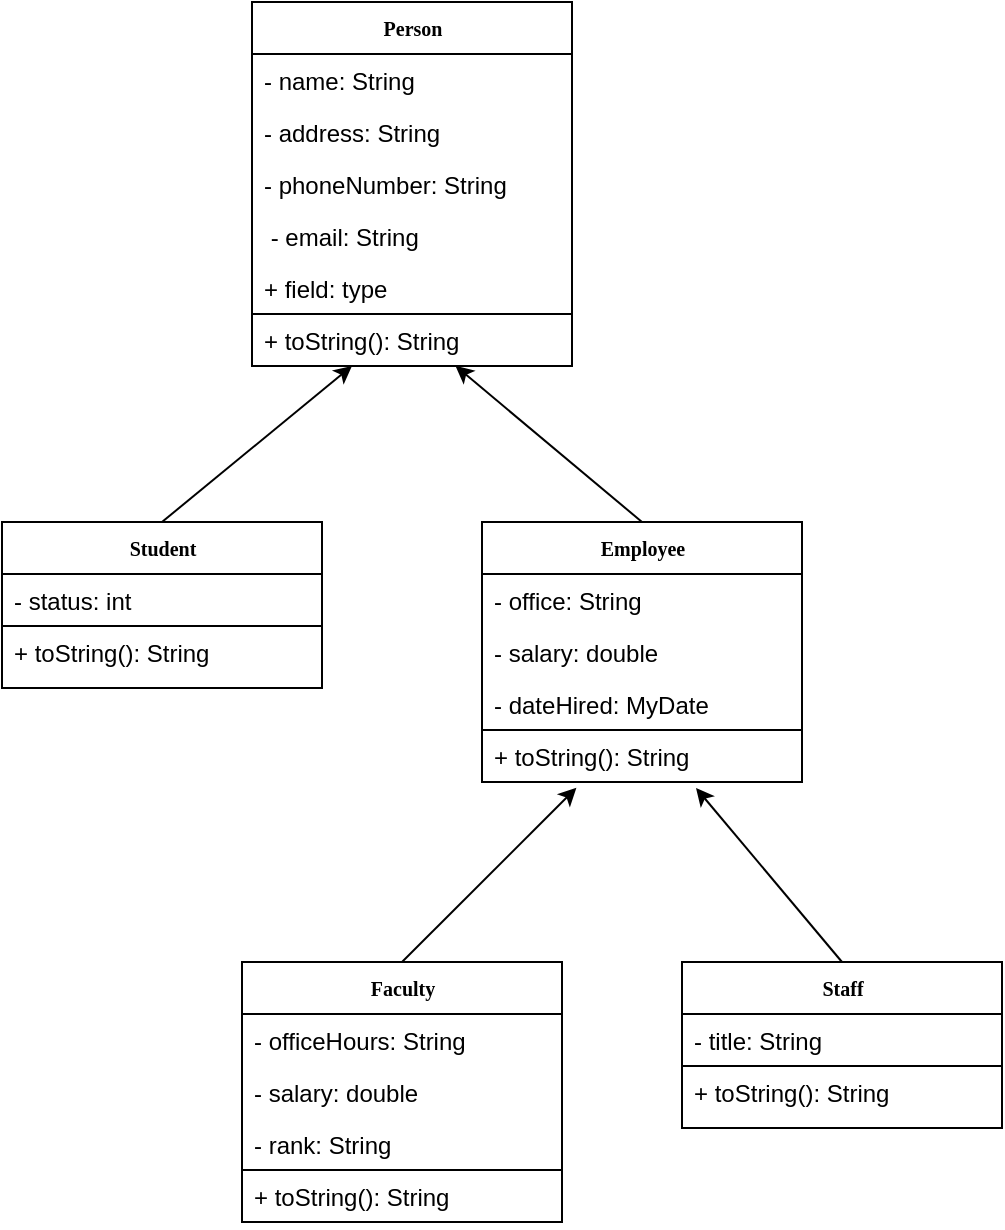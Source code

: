<mxfile version="24.7.12">
  <diagram name="Page-1" id="c4acf3e9-155e-7222-9cf6-157b1a14988f">
    <mxGraphModel dx="605" dy="745" grid="1" gridSize="10" guides="1" tooltips="1" connect="1" arrows="1" fold="1" page="1" pageScale="1" pageWidth="850" pageHeight="1100" background="none" math="0" shadow="0">
      <root>
        <mxCell id="0" />
        <mxCell id="1" parent="0" />
        <mxCell id="17acba5748e5396b-2" value="&lt;b&gt;Person&lt;/b&gt;" style="swimlane;html=1;fontStyle=0;childLayout=stackLayout;horizontal=1;startSize=26;fillColor=none;horizontalStack=0;resizeParent=1;resizeLast=0;collapsible=1;marginBottom=0;swimlaneFillColor=#ffffff;rounded=0;shadow=0;comic=0;labelBackgroundColor=none;strokeWidth=1;fontFamily=Verdana;fontSize=10;align=center;" parent="1" vertex="1">
          <mxGeometry x="365" y="40" width="160" height="182" as="geometry">
            <mxRectangle x="650" y="628" width="70" height="30" as="alternateBounds" />
          </mxGeometry>
        </mxCell>
        <mxCell id="17acba5748e5396b-4" value="&lt;span class=&quot;hljs-operator&quot;&gt;-&lt;/span&gt;&amp;nbsp;name: String" style="text;html=1;strokeColor=none;fillColor=none;align=left;verticalAlign=top;spacingLeft=4;spacingRight=4;whiteSpace=wrap;overflow=hidden;rotatable=0;points=[[0,0.5],[1,0.5]];portConstraint=eastwest;" parent="17acba5748e5396b-2" vertex="1">
          <mxGeometry y="26" width="160" height="26" as="geometry" />
        </mxCell>
        <mxCell id="17acba5748e5396b-6" value="&lt;span class=&quot;hljs-operator&quot;&gt;-&lt;/span&gt;&amp;nbsp;address: String" style="text;html=1;strokeColor=none;fillColor=none;align=left;verticalAlign=top;spacingLeft=4;spacingRight=4;whiteSpace=wrap;overflow=hidden;rotatable=0;points=[[0,0.5],[1,0.5]];portConstraint=eastwest;" parent="17acba5748e5396b-2" vertex="1">
          <mxGeometry y="52" width="160" height="26" as="geometry" />
        </mxCell>
        <mxCell id="17acba5748e5396b-9" value="&lt;span class=&quot;hljs-operator&quot;&gt;-&lt;/span&gt;&amp;nbsp;phoneNumber: String" style="text;html=1;strokeColor=none;fillColor=none;align=left;verticalAlign=top;spacingLeft=4;spacingRight=4;whiteSpace=wrap;overflow=hidden;rotatable=0;points=[[0,0.5],[1,0.5]];portConstraint=eastwest;" parent="17acba5748e5396b-2" vertex="1">
          <mxGeometry y="78" width="160" height="26" as="geometry" />
        </mxCell>
        <mxCell id="17acba5748e5396b-10" value="&lt;span class=&quot;hljs-operator&quot;&gt;&amp;nbsp;-&lt;/span&gt;&amp;nbsp;email: String" style="text;html=1;strokeColor=none;fillColor=none;align=left;verticalAlign=top;spacingLeft=4;spacingRight=4;whiteSpace=wrap;overflow=hidden;rotatable=0;points=[[0,0.5],[1,0.5]];portConstraint=eastwest;" parent="17acba5748e5396b-2" vertex="1">
          <mxGeometry y="104" width="160" height="26" as="geometry" />
        </mxCell>
        <mxCell id="17acba5748e5396b-8" value="+ field: type" style="text;html=1;strokeColor=none;fillColor=none;align=left;verticalAlign=top;spacingLeft=4;spacingRight=4;whiteSpace=wrap;overflow=hidden;rotatable=0;points=[[0,0.5],[1,0.5]];portConstraint=eastwest;" parent="17acba5748e5396b-2" vertex="1">
          <mxGeometry y="130" width="160" height="26" as="geometry" />
        </mxCell>
        <mxCell id="4WQTB4sElEJa3x6eppub-5" value="&lt;span class=&quot;hljs-operator&quot;&gt;+&lt;/span&gt; toString(): String" style="text;html=1;strokeColor=default;fillColor=none;align=left;verticalAlign=top;spacingLeft=4;spacingRight=4;whiteSpace=wrap;overflow=hidden;rotatable=0;points=[[0,0.5],[1,0.5]];portConstraint=eastwest;" parent="17acba5748e5396b-2" vertex="1">
          <mxGeometry y="156" width="160" height="26" as="geometry" />
        </mxCell>
        <mxCell id="5d2195bd80daf111-5" value="&lt;b&gt;Student&lt;/b&gt;" style="swimlane;html=1;fontStyle=0;childLayout=stackLayout;horizontal=1;startSize=26;fillColor=none;horizontalStack=0;resizeParent=1;resizeLast=0;collapsible=1;marginBottom=0;swimlaneFillColor=#ffffff;rounded=0;shadow=0;comic=0;labelBackgroundColor=none;strokeWidth=1;fontFamily=Verdana;fontSize=10;align=center;" parent="1" vertex="1">
          <mxGeometry x="240" y="300" width="160" height="83" as="geometry">
            <mxRectangle x="650" y="520" width="90" height="30" as="alternateBounds" />
          </mxGeometry>
        </mxCell>
        <mxCell id="5d2195bd80daf111-6" value="&lt;span class=&quot;hljs-operator&quot;&gt;-&lt;/span&gt; status: &lt;span class=&quot;hljs-type&quot;&gt;int&lt;/span&gt;" style="text;html=1;strokeColor=default;fillColor=none;align=left;verticalAlign=top;spacingLeft=4;spacingRight=4;whiteSpace=wrap;overflow=hidden;rotatable=0;points=[[0,0.5],[1,0.5]];portConstraint=eastwest;" parent="5d2195bd80daf111-5" vertex="1">
          <mxGeometry y="26" width="160" height="26" as="geometry" />
        </mxCell>
        <mxCell id="5d2195bd80daf111-7" value="+ toString(): String" style="text;html=1;strokeColor=none;fillColor=none;align=left;verticalAlign=top;spacingLeft=4;spacingRight=4;whiteSpace=wrap;overflow=hidden;rotatable=0;points=[[0,0.5],[1,0.5]];portConstraint=eastwest;" parent="5d2195bd80daf111-5" vertex="1">
          <mxGeometry y="52" width="160" height="26" as="geometry" />
        </mxCell>
        <mxCell id="4WQTB4sElEJa3x6eppub-17" value="&lt;b&gt;Employee   &lt;/b&gt;" style="swimlane;html=1;fontStyle=0;childLayout=stackLayout;horizontal=1;startSize=26;fillColor=none;horizontalStack=0;resizeParent=1;resizeLast=0;collapsible=1;marginBottom=0;swimlaneFillColor=#ffffff;rounded=0;shadow=0;comic=0;labelBackgroundColor=none;strokeWidth=1;fontFamily=Verdana;fontSize=10;align=center;" parent="1" vertex="1">
          <mxGeometry x="480" y="300" width="160" height="130" as="geometry">
            <mxRectangle x="650" y="628" width="70" height="30" as="alternateBounds" />
          </mxGeometry>
        </mxCell>
        <mxCell id="4WQTB4sElEJa3x6eppub-18" value="&lt;span class=&quot;hljs-operator&quot;&gt;-&lt;/span&gt; office: String" style="text;html=1;strokeColor=none;fillColor=none;align=left;verticalAlign=top;spacingLeft=4;spacingRight=4;whiteSpace=wrap;overflow=hidden;rotatable=0;points=[[0,0.5],[1,0.5]];portConstraint=eastwest;" parent="4WQTB4sElEJa3x6eppub-17" vertex="1">
          <mxGeometry y="26" width="160" height="26" as="geometry" />
        </mxCell>
        <mxCell id="4WQTB4sElEJa3x6eppub-19" value="&lt;span class=&quot;hljs-operator&quot;&gt;-&lt;/span&gt; salary: &lt;span class=&quot;hljs-keyword&quot;&gt;double&lt;/span&gt;" style="text;html=1;strokeColor=none;fillColor=none;align=left;verticalAlign=top;spacingLeft=4;spacingRight=4;whiteSpace=wrap;overflow=hidden;rotatable=0;points=[[0,0.5],[1,0.5]];portConstraint=eastwest;" parent="4WQTB4sElEJa3x6eppub-17" vertex="1">
          <mxGeometry y="52" width="160" height="26" as="geometry" />
        </mxCell>
        <mxCell id="4WQTB4sElEJa3x6eppub-20" value="&lt;span class=&quot;hljs-operator&quot;&gt;-&lt;/span&gt; dateHired: MyDate" style="text;html=1;strokeColor=none;fillColor=none;align=left;verticalAlign=top;spacingLeft=4;spacingRight=4;whiteSpace=wrap;overflow=hidden;rotatable=0;points=[[0,0.5],[1,0.5]];portConstraint=eastwest;" parent="4WQTB4sElEJa3x6eppub-17" vertex="1">
          <mxGeometry y="78" width="160" height="26" as="geometry" />
        </mxCell>
        <mxCell id="4WQTB4sElEJa3x6eppub-23" value="&lt;span class=&quot;hljs-operator&quot;&gt;+&lt;/span&gt; toString(): String" style="text;html=1;strokeColor=default;fillColor=none;align=left;verticalAlign=top;spacingLeft=4;spacingRight=4;whiteSpace=wrap;overflow=hidden;rotatable=0;points=[[0,0.5],[1,0.5]];portConstraint=eastwest;" parent="4WQTB4sElEJa3x6eppub-17" vertex="1">
          <mxGeometry y="104" width="160" height="26" as="geometry" />
        </mxCell>
        <mxCell id="4WQTB4sElEJa3x6eppub-26" value="" style="endArrow=classic;html=1;rounded=0;entryX=0.215;entryY=1.209;entryDx=0;entryDy=0;entryPerimeter=0;exitX=0.5;exitY=0;exitDx=0;exitDy=0;" parent="1" source="5d2195bd80daf111-5" edge="1">
          <mxGeometry width="50" height="50" relative="1" as="geometry">
            <mxPoint x="330.6" y="294.57" as="sourcePoint" />
            <mxPoint x="415.0" y="222.004" as="targetPoint" />
          </mxGeometry>
        </mxCell>
        <mxCell id="4WQTB4sElEJa3x6eppub-27" value="" style="endArrow=classic;html=1;rounded=0;entryX=0.636;entryY=0.998;entryDx=0;entryDy=0;entryPerimeter=0;exitX=0.5;exitY=0;exitDx=0;exitDy=0;" parent="1" source="4WQTB4sElEJa3x6eppub-17" target="4WQTB4sElEJa3x6eppub-5" edge="1">
          <mxGeometry width="50" height="50" relative="1" as="geometry">
            <mxPoint x="330" y="310" as="sourcePoint" />
            <mxPoint x="425.0" y="232.004" as="targetPoint" />
          </mxGeometry>
        </mxCell>
        <mxCell id="4WQTB4sElEJa3x6eppub-29" value="&lt;b&gt;Faculty        &lt;/b&gt;" style="swimlane;html=1;fontStyle=0;childLayout=stackLayout;horizontal=1;startSize=26;fillColor=none;horizontalStack=0;resizeParent=1;resizeLast=0;collapsible=1;marginBottom=0;swimlaneFillColor=#ffffff;rounded=0;shadow=0;comic=0;labelBackgroundColor=none;strokeWidth=1;fontFamily=Verdana;fontSize=10;align=center;" parent="1" vertex="1">
          <mxGeometry x="360" y="520" width="160" height="130" as="geometry">
            <mxRectangle x="650" y="628" width="70" height="30" as="alternateBounds" />
          </mxGeometry>
        </mxCell>
        <mxCell id="4WQTB4sElEJa3x6eppub-30" value="&lt;span class=&quot;hljs-operator&quot;&gt;-&lt;/span&gt; officeHours: String" style="text;html=1;strokeColor=none;fillColor=none;align=left;verticalAlign=top;spacingLeft=4;spacingRight=4;whiteSpace=wrap;overflow=hidden;rotatable=0;points=[[0,0.5],[1,0.5]];portConstraint=eastwest;" parent="4WQTB4sElEJa3x6eppub-29" vertex="1">
          <mxGeometry y="26" width="160" height="26" as="geometry" />
        </mxCell>
        <mxCell id="4WQTB4sElEJa3x6eppub-31" value="&lt;span class=&quot;hljs-operator&quot;&gt;-&lt;/span&gt; salary: &lt;span class=&quot;hljs-keyword&quot;&gt;double&lt;/span&gt;" style="text;html=1;strokeColor=none;fillColor=none;align=left;verticalAlign=top;spacingLeft=4;spacingRight=4;whiteSpace=wrap;overflow=hidden;rotatable=0;points=[[0,0.5],[1,0.5]];portConstraint=eastwest;" parent="4WQTB4sElEJa3x6eppub-29" vertex="1">
          <mxGeometry y="52" width="160" height="26" as="geometry" />
        </mxCell>
        <mxCell id="4WQTB4sElEJa3x6eppub-32" value="&lt;span class=&quot;hljs-operator&quot;&gt;-&lt;/span&gt; rank: String" style="text;html=1;strokeColor=none;fillColor=none;align=left;verticalAlign=top;spacingLeft=4;spacingRight=4;whiteSpace=wrap;overflow=hidden;rotatable=0;points=[[0,0.5],[1,0.5]];portConstraint=eastwest;" parent="4WQTB4sElEJa3x6eppub-29" vertex="1">
          <mxGeometry y="78" width="160" height="26" as="geometry" />
        </mxCell>
        <mxCell id="4WQTB4sElEJa3x6eppub-33" value="&lt;span class=&quot;hljs-operator&quot;&gt;+&lt;/span&gt; toString(): String" style="text;html=1;strokeColor=default;fillColor=none;align=left;verticalAlign=top;spacingLeft=4;spacingRight=4;whiteSpace=wrap;overflow=hidden;rotatable=0;points=[[0,0.5],[1,0.5]];portConstraint=eastwest;" parent="4WQTB4sElEJa3x6eppub-29" vertex="1">
          <mxGeometry y="104" width="160" height="26" as="geometry" />
        </mxCell>
        <mxCell id="4WQTB4sElEJa3x6eppub-39" value="" style="endArrow=classic;html=1;rounded=0;entryX=0.295;entryY=1.112;entryDx=0;entryDy=0;entryPerimeter=0;" parent="1" target="4WQTB4sElEJa3x6eppub-23" edge="1">
          <mxGeometry width="50" height="50" relative="1" as="geometry">
            <mxPoint x="440" y="520" as="sourcePoint" />
            <mxPoint x="490" y="470" as="targetPoint" />
          </mxGeometry>
        </mxCell>
        <mxCell id="4WQTB4sElEJa3x6eppub-40" value="" style="endArrow=classic;html=1;rounded=0;entryX=0.295;entryY=1.112;entryDx=0;entryDy=0;entryPerimeter=0;exitX=0.5;exitY=0;exitDx=0;exitDy=0;" parent="1" edge="1">
          <mxGeometry width="50" height="50" relative="1" as="geometry">
            <mxPoint x="660" y="520" as="sourcePoint" />
            <mxPoint x="587" y="433" as="targetPoint" />
            <Array as="points" />
          </mxGeometry>
        </mxCell>
        <mxCell id="yOKyu72sWXozZ5jEXJzS-2" value="&lt;b&gt;Staff&lt;/b&gt;" style="swimlane;html=1;fontStyle=0;childLayout=stackLayout;horizontal=1;startSize=26;fillColor=none;horizontalStack=0;resizeParent=1;resizeLast=0;collapsible=1;marginBottom=0;swimlaneFillColor=#ffffff;rounded=0;shadow=0;comic=0;labelBackgroundColor=none;strokeWidth=1;fontFamily=Verdana;fontSize=10;align=center;" vertex="1" parent="1">
          <mxGeometry x="580" y="520" width="160" height="83" as="geometry">
            <mxRectangle x="650" y="520" width="90" height="30" as="alternateBounds" />
          </mxGeometry>
        </mxCell>
        <mxCell id="yOKyu72sWXozZ5jEXJzS-3" value="- title: String" style="text;html=1;strokeColor=default;fillColor=none;align=left;verticalAlign=top;spacingLeft=4;spacingRight=4;whiteSpace=wrap;overflow=hidden;rotatable=0;points=[[0,0.5],[1,0.5]];portConstraint=eastwest;" vertex="1" parent="yOKyu72sWXozZ5jEXJzS-2">
          <mxGeometry y="26" width="160" height="26" as="geometry" />
        </mxCell>
        <mxCell id="yOKyu72sWXozZ5jEXJzS-4" value="+ toString(): String" style="text;html=1;strokeColor=none;fillColor=none;align=left;verticalAlign=top;spacingLeft=4;spacingRight=4;whiteSpace=wrap;overflow=hidden;rotatable=0;points=[[0,0.5],[1,0.5]];portConstraint=eastwest;" vertex="1" parent="yOKyu72sWXozZ5jEXJzS-2">
          <mxGeometry y="52" width="160" height="26" as="geometry" />
        </mxCell>
      </root>
    </mxGraphModel>
  </diagram>
</mxfile>
